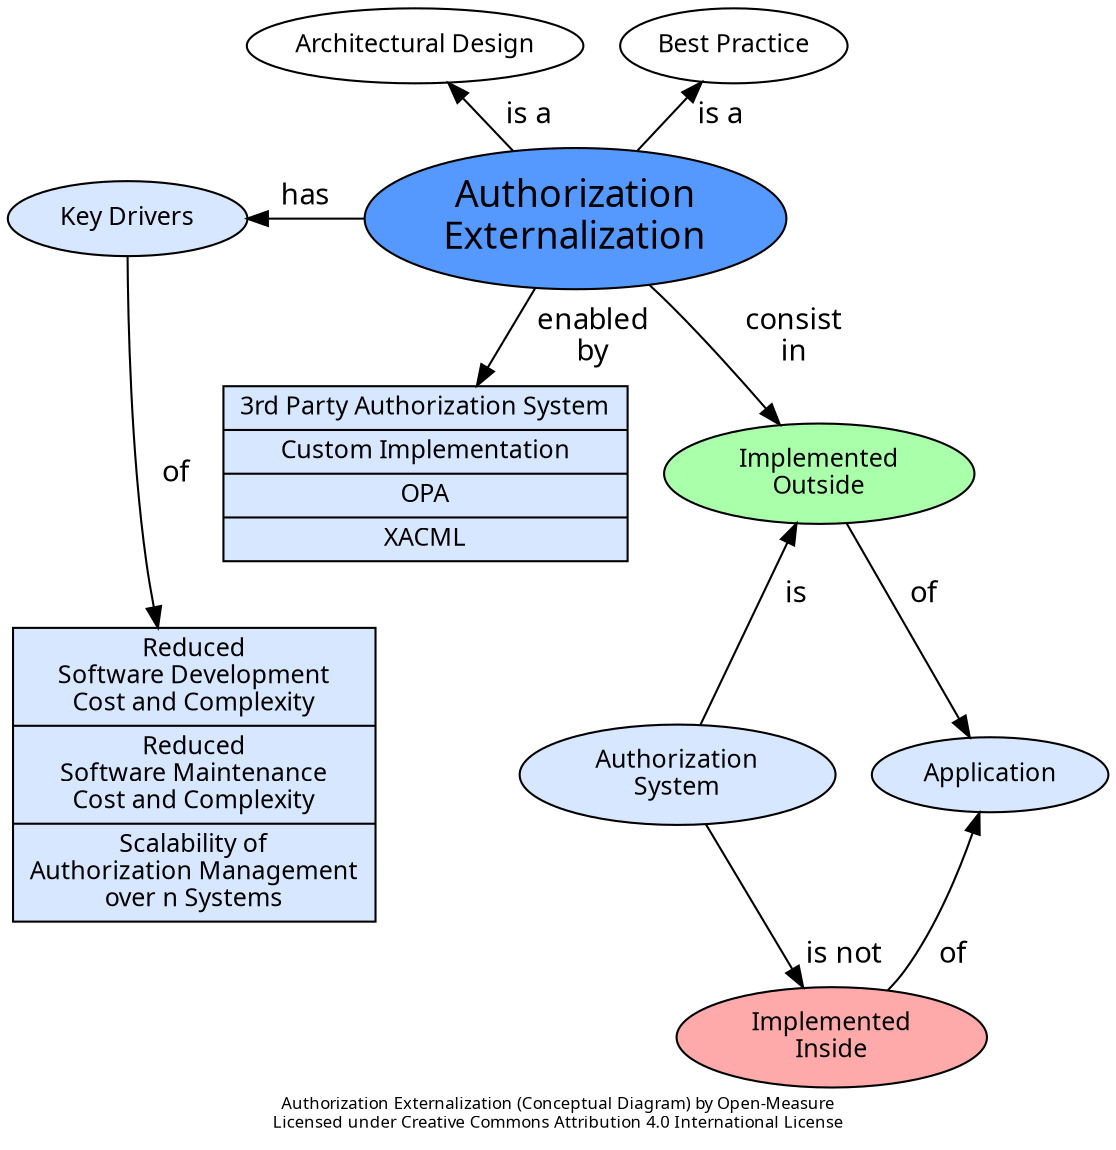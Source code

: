 digraph G {
	rankdir="TB";
	ranksep="0";
	splines="curve";
	newrank=true;
	packmode="clust";
	compound=true;
	fontname="Calibri";
	label="Authorization Externalization (Conceptual Diagram) by Open-Measure\nLicensed under Creative Commons Attribution 4.0 International License";
	fontsize=8;
	node[shape="ellipse", fontsize=12, fillcolor="#d6e7ff", style="filled", fontname="Calibri"];
	edge[fontname="Calibri", minlen="1"];

	# Parent Concept
	n_architectural_design [label="Architectural Design", fillcolor="#ffffff"];
	n_architectural_design -> n_authorization_externalization [weight=10, label="  is a  ", dir="back"];
	n_best_practice [label="Best Practice", fillcolor="#ffffff"];
	n_best_practice -> n_authorization_externalization [weight=10, label="  is a  ", dir="back"];

	# Concept
	n_authorization_externalization [label="Authorization\nExternalization", fontsize=18, fillcolor="#5599ff", URL="https://open-measure.atlassian.net/wiki/spaces/DIC/pages/1079050286"];

	# Key Characteristics and Children Concepts
	n_outside_implementation [label="  Implemented  \n  Outside  ", fillcolor="#aaffaa"];
	n_key_drivers [label="  Key Drivers  "];
	n_key_drivers -> n_motivations [label="  of  "];
	n_motivations [label="{<n_driver_1> Reduced\nSoftware Development\nCost and Complexity|<n_driver_2> Reduced\nSoftware Maintenance\nCost and Complexity|<n_driver_3> Scalability of\nAuthorization Management\nover n Systems}", shape="record", color="black", fontcolor="black"];
	n_key_drivers -> n_authorization_externalization [label="  has  ", dir="back"];
	n_authorization_externalization -> n_outside_implementation [label="  consist  \n  in  "]
	n_authorization_system -> n_outside_implementation [label="  is  "];
	n_outside_implementation -> n_application [label="  of  "];
	n_application [label="  Application  "];
	n_authorization_system [label="  Authorization  \n  System  "];
	n_authorization_system -> n_inside_implementation [label="  is not  "];
	n_inside_implementation -> n_application [label="  of  "];
	n_inside_implementation [label="  Implemented  \n  Inside  ", fillcolor="#ffaaaa"];
	n_xacml [label="{3rd Party Authorization System|Custom Implementation|OPA|XACML}", shape="record"];
	n_authorization_externalization -> n_xacml [label="  enabled  \n  by  "];
	n_motivations -> n_outside_implementation [style="invis"]
	# Levels
	{ rank=same; n_authorization_externalization; n_key_drivers };
	{ rank=same; n_motivations; n_authorization_system; n_application };
	{ rank=same; n_motivations; n_authorization_system; n_application };
	# { rank=same; n_motivations; n_authorization_system };
}
